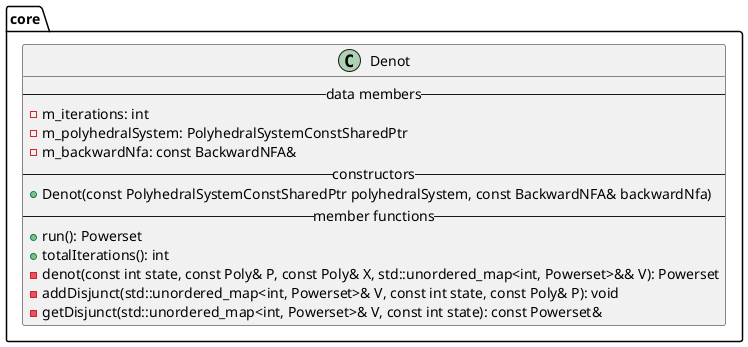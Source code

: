 @startuml
package core {
    class Denot {
        --data members--
        -m_iterations: int
        -m_polyhedralSystem: PolyhedralSystemConstSharedPtr
        -m_backwardNfa: const BackwardNFA&
        --constructors--
        +Denot(const PolyhedralSystemConstSharedPtr polyhedralSystem, const BackwardNFA& backwardNfa)
        --member functions--
        +run(): Powerset
        +totalIterations(): int
        -denot(const int state, const Poly& P, const Poly& X, std::unordered_map<int, Powerset>&& V): Powerset
        -addDisjunct(std::unordered_map<int, Powerset>& V, const int state, const Poly& P): void
        -getDisjunct(std::unordered_map<int, Powerset>& V, const int state): const Powerset&
    }
}
@enduml